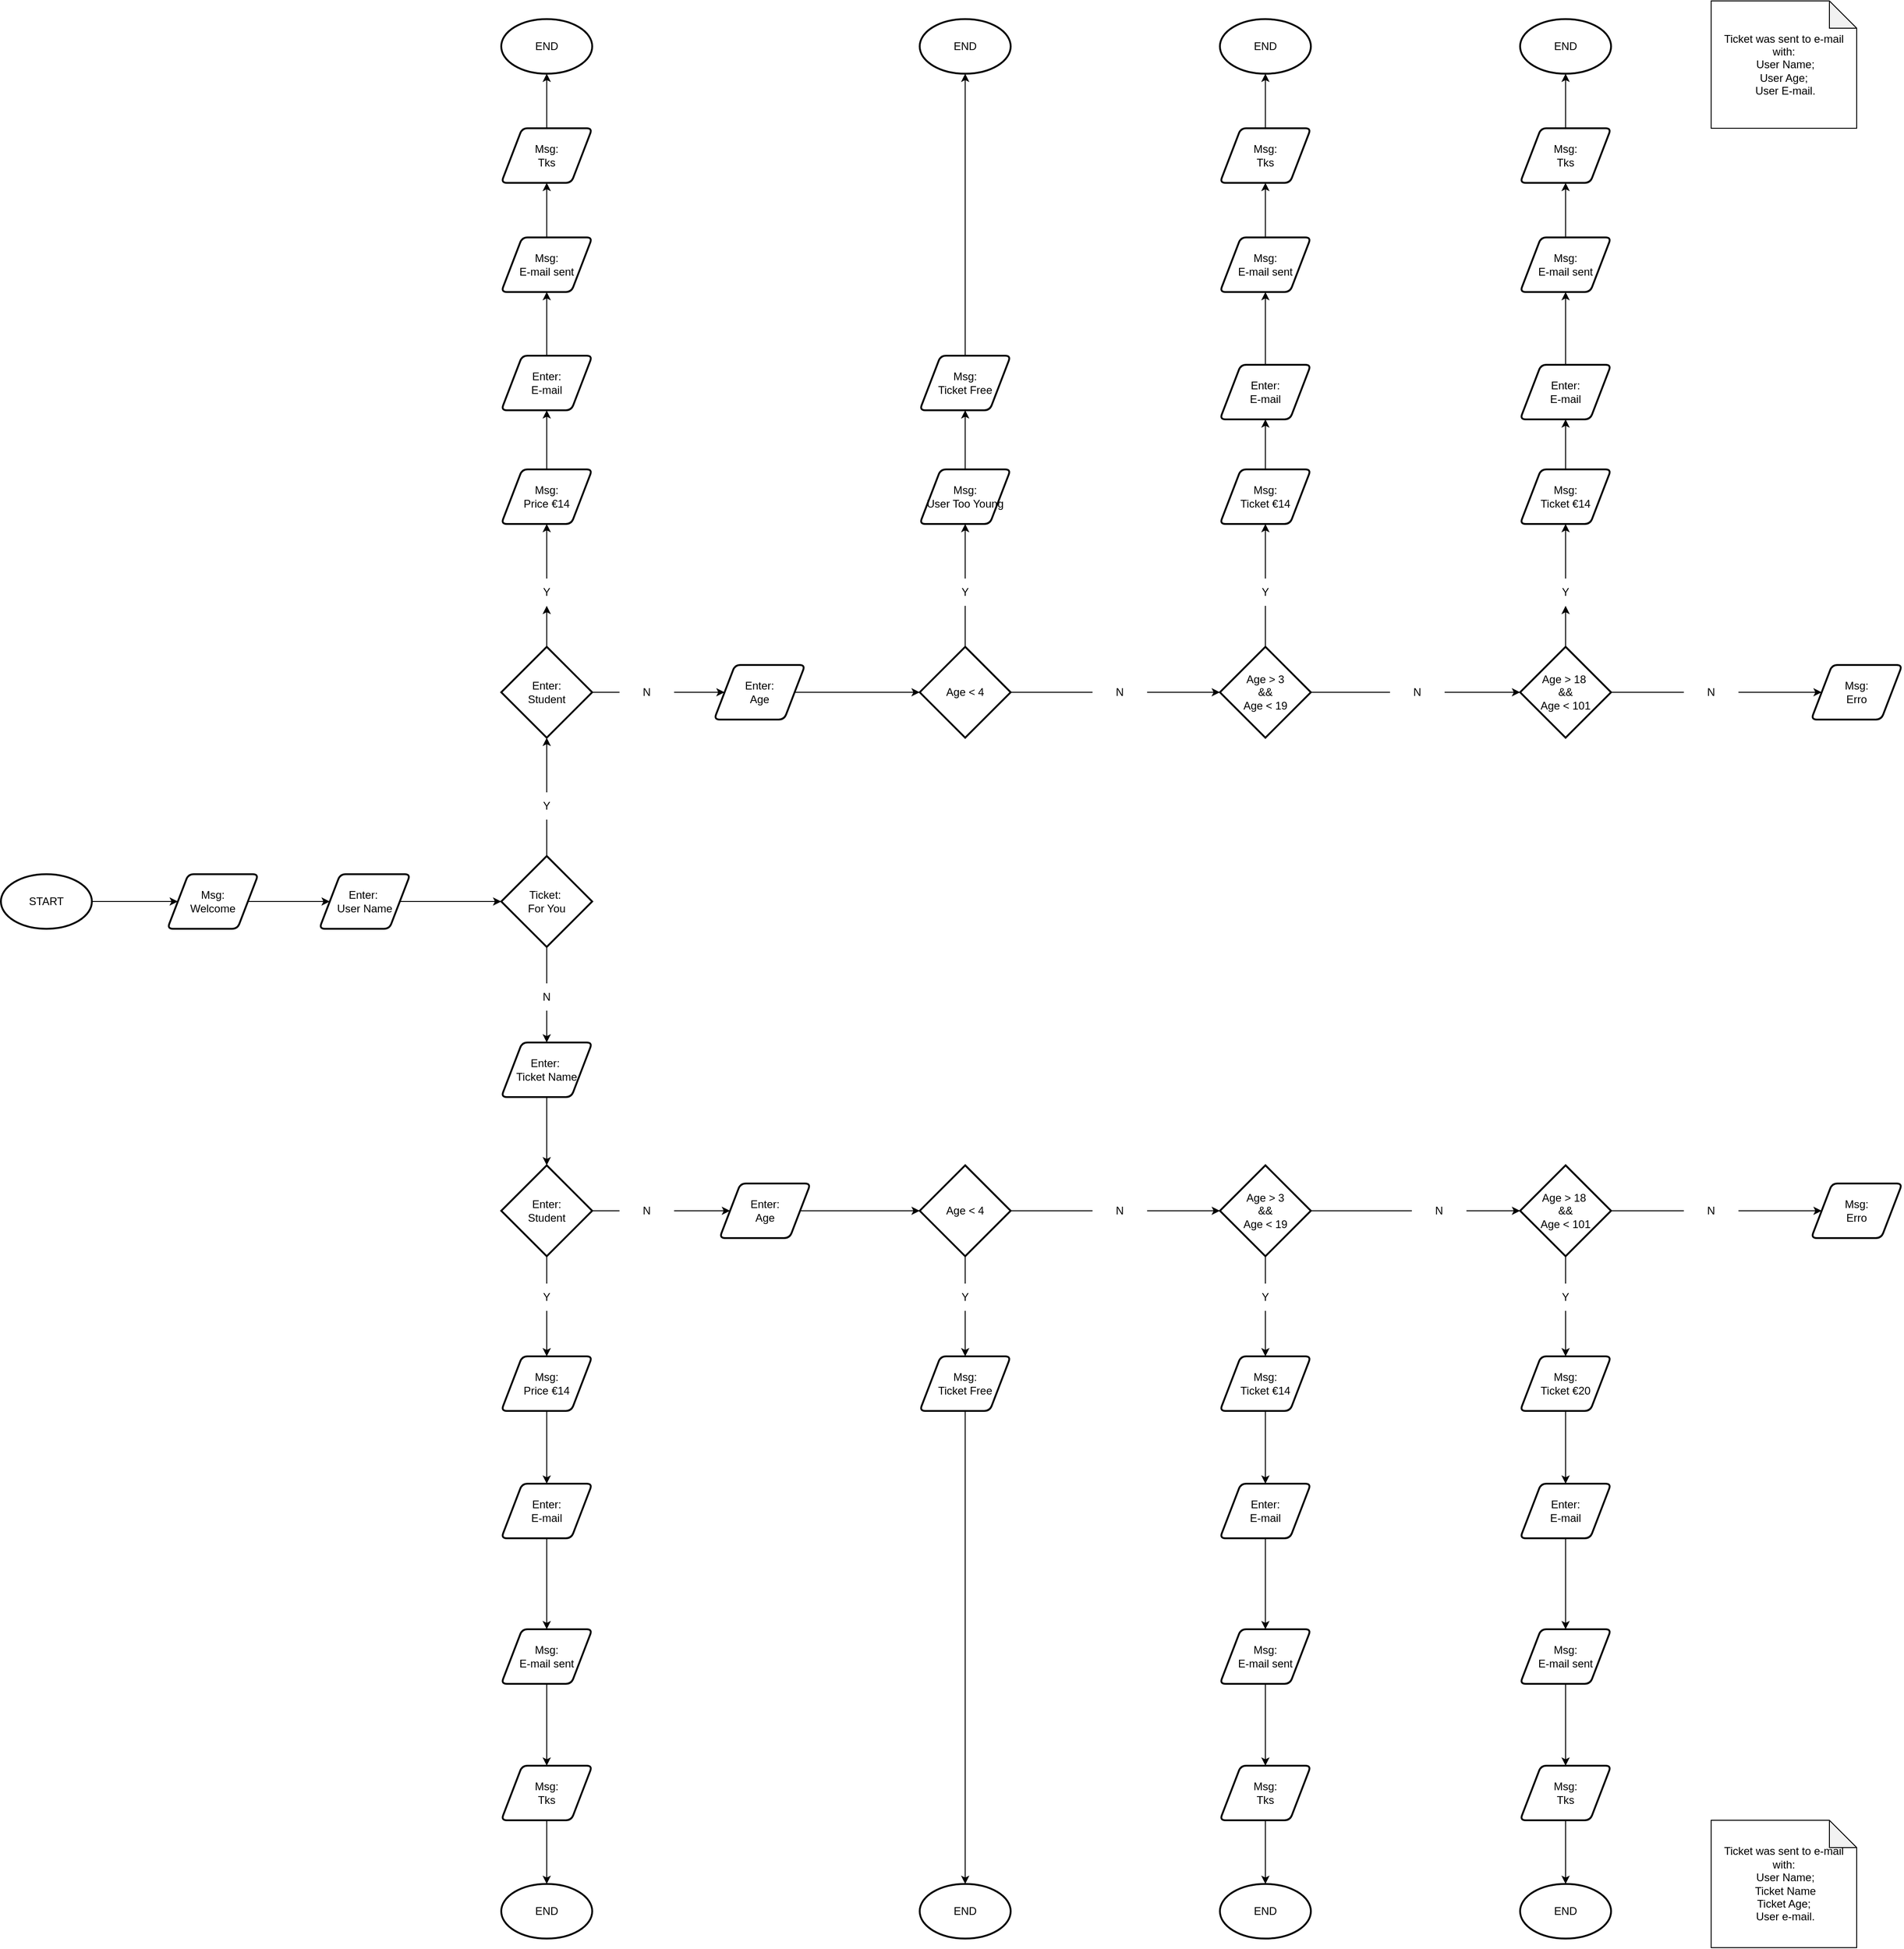 <mxfile version="22.1.5" type="github">
  <diagram name="Page-1" id="LySv26DR1oaXgMW20Z0X">
    <mxGraphModel dx="3638" dy="2869" grid="1" gridSize="10" guides="1" tooltips="1" connect="1" arrows="1" fold="1" page="1" pageScale="1" pageWidth="827" pageHeight="1169" math="0" shadow="0">
      <root>
        <mxCell id="0" />
        <mxCell id="1" parent="0" />
        <mxCell id="yaWvBnxm5K6uvx3PhV37-3" style="edgeStyle=orthogonalEdgeStyle;rounded=0;orthogonalLoop=1;jettySize=auto;html=1;" edge="1" parent="1" source="yaWvBnxm5K6uvx3PhV37-1" target="yaWvBnxm5K6uvx3PhV37-2">
          <mxGeometry relative="1" as="geometry" />
        </mxCell>
        <mxCell id="yaWvBnxm5K6uvx3PhV37-1" value="START" style="strokeWidth=2;html=1;shape=mxgraph.flowchart.start_1;whiteSpace=wrap;" vertex="1" parent="1">
          <mxGeometry x="-600" y="-90" width="100" height="60" as="geometry" />
        </mxCell>
        <mxCell id="yaWvBnxm5K6uvx3PhV37-5" style="edgeStyle=orthogonalEdgeStyle;rounded=0;orthogonalLoop=1;jettySize=auto;html=1;" edge="1" parent="1" source="yaWvBnxm5K6uvx3PhV37-2" target="yaWvBnxm5K6uvx3PhV37-4">
          <mxGeometry relative="1" as="geometry" />
        </mxCell>
        <mxCell id="yaWvBnxm5K6uvx3PhV37-2" value="Msg:&lt;br&gt;Welcome" style="shape=parallelogram;html=1;strokeWidth=2;perimeter=parallelogramPerimeter;whiteSpace=wrap;rounded=1;arcSize=12;size=0.23;" vertex="1" parent="1">
          <mxGeometry x="-417" y="-90" width="100" height="60" as="geometry" />
        </mxCell>
        <mxCell id="yaWvBnxm5K6uvx3PhV37-4" value="Enter:&amp;nbsp;&lt;br&gt;User Name" style="shape=parallelogram;html=1;strokeWidth=2;perimeter=parallelogramPerimeter;whiteSpace=wrap;rounded=1;arcSize=12;size=0.23;" vertex="1" parent="1">
          <mxGeometry x="-250" y="-90" width="100" height="60" as="geometry" />
        </mxCell>
        <mxCell id="yaWvBnxm5K6uvx3PhV37-9" style="edgeStyle=orthogonalEdgeStyle;rounded=0;orthogonalLoop=1;jettySize=auto;html=1;" edge="1" parent="1" source="yaWvBnxm5K6uvx3PhV37-10" target="yaWvBnxm5K6uvx3PhV37-13">
          <mxGeometry relative="1" as="geometry">
            <mxPoint x="270" y="-280" as="targetPoint" />
          </mxGeometry>
        </mxCell>
        <mxCell id="yaWvBnxm5K6uvx3PhV37-28" style="edgeStyle=orthogonalEdgeStyle;rounded=0;orthogonalLoop=1;jettySize=auto;html=1;" edge="1" parent="1" source="yaWvBnxm5K6uvx3PhV37-30" target="yaWvBnxm5K6uvx3PhV37-27">
          <mxGeometry relative="1" as="geometry" />
        </mxCell>
        <mxCell id="yaWvBnxm5K6uvx3PhV37-6" value="Ticket:&amp;nbsp;&lt;br&gt;For You" style="strokeWidth=2;html=1;shape=mxgraph.flowchart.decision;whiteSpace=wrap;" vertex="1" parent="1">
          <mxGeometry x="-50" y="-110" width="100" height="100" as="geometry" />
        </mxCell>
        <mxCell id="yaWvBnxm5K6uvx3PhV37-7" style="edgeStyle=orthogonalEdgeStyle;rounded=0;orthogonalLoop=1;jettySize=auto;html=1;entryX=0;entryY=0.5;entryDx=0;entryDy=0;entryPerimeter=0;" edge="1" parent="1" source="yaWvBnxm5K6uvx3PhV37-4" target="yaWvBnxm5K6uvx3PhV37-6">
          <mxGeometry relative="1" as="geometry" />
        </mxCell>
        <mxCell id="yaWvBnxm5K6uvx3PhV37-15" style="edgeStyle=orthogonalEdgeStyle;rounded=0;orthogonalLoop=1;jettySize=auto;html=1;" edge="1" parent="1" source="yaWvBnxm5K6uvx3PhV37-16" target="yaWvBnxm5K6uvx3PhV37-14">
          <mxGeometry relative="1" as="geometry" />
        </mxCell>
        <mxCell id="yaWvBnxm5K6uvx3PhV37-47" style="edgeStyle=orthogonalEdgeStyle;rounded=0;orthogonalLoop=1;jettySize=auto;html=1;" edge="1" parent="1" source="yaWvBnxm5K6uvx3PhV37-163" target="yaWvBnxm5K6uvx3PhV37-46">
          <mxGeometry relative="1" as="geometry" />
        </mxCell>
        <mxCell id="yaWvBnxm5K6uvx3PhV37-13" value="Enter:&lt;br&gt;Student" style="strokeWidth=2;html=1;shape=mxgraph.flowchart.decision;whiteSpace=wrap;" vertex="1" parent="1">
          <mxGeometry x="-50" y="-340" width="100" height="100" as="geometry" />
        </mxCell>
        <mxCell id="yaWvBnxm5K6uvx3PhV37-19" style="edgeStyle=orthogonalEdgeStyle;rounded=0;orthogonalLoop=1;jettySize=auto;html=1;" edge="1" parent="1" source="yaWvBnxm5K6uvx3PhV37-14" target="yaWvBnxm5K6uvx3PhV37-18">
          <mxGeometry relative="1" as="geometry" />
        </mxCell>
        <mxCell id="yaWvBnxm5K6uvx3PhV37-14" value="Msg:&lt;br&gt;Price €14" style="shape=parallelogram;html=1;strokeWidth=2;perimeter=parallelogramPerimeter;whiteSpace=wrap;rounded=1;arcSize=12;size=0.23;" vertex="1" parent="1">
          <mxGeometry x="-50" y="-535" width="100" height="60" as="geometry" />
        </mxCell>
        <mxCell id="yaWvBnxm5K6uvx3PhV37-17" value="" style="edgeStyle=orthogonalEdgeStyle;rounded=0;orthogonalLoop=1;jettySize=auto;html=1;" edge="1" parent="1" source="yaWvBnxm5K6uvx3PhV37-13" target="yaWvBnxm5K6uvx3PhV37-16">
          <mxGeometry relative="1" as="geometry">
            <mxPoint x="160" y="-360" as="sourcePoint" />
            <mxPoint x="174" y="-500" as="targetPoint" />
          </mxGeometry>
        </mxCell>
        <mxCell id="yaWvBnxm5K6uvx3PhV37-16" value="Y" style="text;html=1;strokeColor=none;fillColor=none;align=center;verticalAlign=middle;whiteSpace=wrap;rounded=0;" vertex="1" parent="1">
          <mxGeometry x="-30" y="-415" width="60" height="30" as="geometry" />
        </mxCell>
        <mxCell id="yaWvBnxm5K6uvx3PhV37-21" style="edgeStyle=orthogonalEdgeStyle;rounded=0;orthogonalLoop=1;jettySize=auto;html=1;" edge="1" parent="1" source="yaWvBnxm5K6uvx3PhV37-18" target="yaWvBnxm5K6uvx3PhV37-20">
          <mxGeometry relative="1" as="geometry" />
        </mxCell>
        <mxCell id="yaWvBnxm5K6uvx3PhV37-18" value="Enter:&lt;br&gt;E-mail" style="shape=parallelogram;html=1;strokeWidth=2;perimeter=parallelogramPerimeter;whiteSpace=wrap;rounded=1;arcSize=12;size=0.23;" vertex="1" parent="1">
          <mxGeometry x="-50" y="-660" width="100" height="60" as="geometry" />
        </mxCell>
        <mxCell id="yaWvBnxm5K6uvx3PhV37-23" style="edgeStyle=orthogonalEdgeStyle;rounded=0;orthogonalLoop=1;jettySize=auto;html=1;" edge="1" parent="1" source="yaWvBnxm5K6uvx3PhV37-20" target="yaWvBnxm5K6uvx3PhV37-22">
          <mxGeometry relative="1" as="geometry" />
        </mxCell>
        <mxCell id="yaWvBnxm5K6uvx3PhV37-20" value="Msg:&lt;br&gt;E-mail sent" style="shape=parallelogram;html=1;strokeWidth=2;perimeter=parallelogramPerimeter;whiteSpace=wrap;rounded=1;arcSize=12;size=0.23;" vertex="1" parent="1">
          <mxGeometry x="-50" y="-790" width="100" height="60" as="geometry" />
        </mxCell>
        <mxCell id="yaWvBnxm5K6uvx3PhV37-26" style="edgeStyle=orthogonalEdgeStyle;rounded=0;orthogonalLoop=1;jettySize=auto;html=1;" edge="1" parent="1" source="yaWvBnxm5K6uvx3PhV37-22" target="yaWvBnxm5K6uvx3PhV37-25">
          <mxGeometry relative="1" as="geometry" />
        </mxCell>
        <mxCell id="yaWvBnxm5K6uvx3PhV37-22" value="Msg:&lt;br&gt;Tks" style="shape=parallelogram;html=1;strokeWidth=2;perimeter=parallelogramPerimeter;whiteSpace=wrap;rounded=1;arcSize=12;size=0.23;" vertex="1" parent="1">
          <mxGeometry x="-50" y="-910" width="100" height="60" as="geometry" />
        </mxCell>
        <mxCell id="yaWvBnxm5K6uvx3PhV37-25" value="END" style="strokeWidth=2;html=1;shape=mxgraph.flowchart.start_1;whiteSpace=wrap;" vertex="1" parent="1">
          <mxGeometry x="-50" y="-1030" width="100" height="60" as="geometry" />
        </mxCell>
        <mxCell id="yaWvBnxm5K6uvx3PhV37-33" style="edgeStyle=orthogonalEdgeStyle;rounded=0;orthogonalLoop=1;jettySize=auto;html=1;" edge="1" parent="1" source="yaWvBnxm5K6uvx3PhV37-27" target="yaWvBnxm5K6uvx3PhV37-32">
          <mxGeometry relative="1" as="geometry" />
        </mxCell>
        <mxCell id="yaWvBnxm5K6uvx3PhV37-27" value="Enter:&amp;nbsp;&lt;br&gt;Ticket Name" style="shape=parallelogram;html=1;strokeWidth=2;perimeter=parallelogramPerimeter;whiteSpace=wrap;rounded=1;arcSize=12;size=0.23;" vertex="1" parent="1">
          <mxGeometry x="-50" y="95" width="100" height="60" as="geometry" />
        </mxCell>
        <mxCell id="yaWvBnxm5K6uvx3PhV37-29" value="Ticket was sent to e-mail with:&lt;br&gt;&amp;nbsp;User Name;&lt;br&gt;User Age;&lt;br&gt;&amp;nbsp;User E-mail." style="shape=note;whiteSpace=wrap;html=1;backgroundOutline=1;darkOpacity=0.05;" vertex="1" parent="1">
          <mxGeometry x="1280" y="-1050" width="160" height="140" as="geometry" />
        </mxCell>
        <mxCell id="yaWvBnxm5K6uvx3PhV37-31" value="" style="edgeStyle=orthogonalEdgeStyle;rounded=0;orthogonalLoop=1;jettySize=auto;html=1;endArrow=none;endFill=0;" edge="1" parent="1" source="yaWvBnxm5K6uvx3PhV37-6" target="yaWvBnxm5K6uvx3PhV37-30">
          <mxGeometry relative="1" as="geometry">
            <mxPoint x="50" y="-80" as="sourcePoint" />
            <mxPoint x="150" y="50" as="targetPoint" />
          </mxGeometry>
        </mxCell>
        <mxCell id="yaWvBnxm5K6uvx3PhV37-30" value="N" style="text;html=1;strokeColor=none;fillColor=none;align=center;verticalAlign=middle;whiteSpace=wrap;rounded=0;" vertex="1" parent="1">
          <mxGeometry x="-30" y="30" width="60" height="30" as="geometry" />
        </mxCell>
        <mxCell id="yaWvBnxm5K6uvx3PhV37-153" style="edgeStyle=orthogonalEdgeStyle;rounded=0;orthogonalLoop=1;jettySize=auto;html=1;" edge="1" parent="1" source="yaWvBnxm5K6uvx3PhV37-154" target="yaWvBnxm5K6uvx3PhV37-99">
          <mxGeometry relative="1" as="geometry">
            <Array as="points">
              <mxPoint x="160" y="280" />
              <mxPoint x="160" y="280" />
            </Array>
          </mxGeometry>
        </mxCell>
        <mxCell id="yaWvBnxm5K6uvx3PhV37-32" value="Enter:&lt;br&gt;Student" style="strokeWidth=2;html=1;shape=mxgraph.flowchart.decision;whiteSpace=wrap;" vertex="1" parent="1">
          <mxGeometry x="-50" y="230" width="100" height="100" as="geometry" />
        </mxCell>
        <mxCell id="yaWvBnxm5K6uvx3PhV37-39" style="edgeStyle=orthogonalEdgeStyle;rounded=0;orthogonalLoop=1;jettySize=auto;html=1;" edge="1" parent="1" source="yaWvBnxm5K6uvx3PhV37-34" target="yaWvBnxm5K6uvx3PhV37-35">
          <mxGeometry relative="1" as="geometry" />
        </mxCell>
        <mxCell id="yaWvBnxm5K6uvx3PhV37-161" style="edgeStyle=orthogonalEdgeStyle;rounded=0;orthogonalLoop=1;jettySize=auto;html=1;exitX=0.5;exitY=1;exitDx=0;exitDy=0;" edge="1" parent="1" source="yaWvBnxm5K6uvx3PhV37-70" target="yaWvBnxm5K6uvx3PhV37-34">
          <mxGeometry relative="1" as="geometry" />
        </mxCell>
        <mxCell id="yaWvBnxm5K6uvx3PhV37-34" value="Msg:&lt;br&gt;Price €14" style="shape=parallelogram;html=1;strokeWidth=2;perimeter=parallelogramPerimeter;whiteSpace=wrap;rounded=1;arcSize=12;size=0.23;" vertex="1" parent="1">
          <mxGeometry x="-50" y="440" width="100" height="60" as="geometry" />
        </mxCell>
        <mxCell id="yaWvBnxm5K6uvx3PhV37-156" style="edgeStyle=orthogonalEdgeStyle;rounded=0;orthogonalLoop=1;jettySize=auto;html=1;" edge="1" parent="1" source="yaWvBnxm5K6uvx3PhV37-35" target="yaWvBnxm5K6uvx3PhV37-36">
          <mxGeometry relative="1" as="geometry" />
        </mxCell>
        <mxCell id="yaWvBnxm5K6uvx3PhV37-35" value="Enter:&lt;br&gt;E-mail" style="shape=parallelogram;html=1;strokeWidth=2;perimeter=parallelogramPerimeter;whiteSpace=wrap;rounded=1;arcSize=12;size=0.23;" vertex="1" parent="1">
          <mxGeometry x="-50" y="580" width="100" height="60" as="geometry" />
        </mxCell>
        <mxCell id="yaWvBnxm5K6uvx3PhV37-41" style="edgeStyle=orthogonalEdgeStyle;rounded=0;orthogonalLoop=1;jettySize=auto;html=1;" edge="1" parent="1" source="yaWvBnxm5K6uvx3PhV37-36" target="yaWvBnxm5K6uvx3PhV37-37">
          <mxGeometry relative="1" as="geometry" />
        </mxCell>
        <mxCell id="yaWvBnxm5K6uvx3PhV37-36" value="Msg:&lt;br&gt;E-mail sent" style="shape=parallelogram;html=1;strokeWidth=2;perimeter=parallelogramPerimeter;whiteSpace=wrap;rounded=1;arcSize=12;size=0.23;" vertex="1" parent="1">
          <mxGeometry x="-50" y="740" width="100" height="60" as="geometry" />
        </mxCell>
        <mxCell id="yaWvBnxm5K6uvx3PhV37-45" style="edgeStyle=orthogonalEdgeStyle;rounded=0;orthogonalLoop=1;jettySize=auto;html=1;" edge="1" parent="1" source="yaWvBnxm5K6uvx3PhV37-37" target="yaWvBnxm5K6uvx3PhV37-44">
          <mxGeometry relative="1" as="geometry" />
        </mxCell>
        <mxCell id="yaWvBnxm5K6uvx3PhV37-37" value="Msg:&lt;br&gt;Tks" style="shape=parallelogram;html=1;strokeWidth=2;perimeter=parallelogramPerimeter;whiteSpace=wrap;rounded=1;arcSize=12;size=0.23;" vertex="1" parent="1">
          <mxGeometry x="-50" y="890" width="100" height="60" as="geometry" />
        </mxCell>
        <mxCell id="yaWvBnxm5K6uvx3PhV37-42" value="" style="edgeStyle=orthogonalEdgeStyle;rounded=0;orthogonalLoop=1;jettySize=auto;html=1;endArrow=none;endFill=0;" edge="1" parent="1" source="yaWvBnxm5K6uvx3PhV37-6" target="yaWvBnxm5K6uvx3PhV37-10">
          <mxGeometry relative="1" as="geometry">
            <mxPoint y="-110" as="sourcePoint" />
            <mxPoint y="-190" as="targetPoint" />
          </mxGeometry>
        </mxCell>
        <mxCell id="yaWvBnxm5K6uvx3PhV37-10" value="Y" style="text;html=1;strokeColor=none;fillColor=none;align=center;verticalAlign=middle;whiteSpace=wrap;rounded=0;" vertex="1" parent="1">
          <mxGeometry x="-30" y="-180" width="60" height="30" as="geometry" />
        </mxCell>
        <mxCell id="yaWvBnxm5K6uvx3PhV37-44" value="END" style="strokeWidth=2;html=1;shape=mxgraph.flowchart.start_1;whiteSpace=wrap;" vertex="1" parent="1">
          <mxGeometry x="-50.0" y="1020" width="100" height="60" as="geometry" />
        </mxCell>
        <mxCell id="yaWvBnxm5K6uvx3PhV37-49" style="edgeStyle=orthogonalEdgeStyle;rounded=0;orthogonalLoop=1;jettySize=auto;html=1;" edge="1" parent="1" source="yaWvBnxm5K6uvx3PhV37-46" target="yaWvBnxm5K6uvx3PhV37-48">
          <mxGeometry relative="1" as="geometry" />
        </mxCell>
        <mxCell id="yaWvBnxm5K6uvx3PhV37-46" value="Enter:&lt;br&gt;Age" style="shape=parallelogram;html=1;strokeWidth=2;perimeter=parallelogramPerimeter;whiteSpace=wrap;rounded=1;arcSize=12;size=0.23;" vertex="1" parent="1">
          <mxGeometry x="184" y="-320" width="100" height="60" as="geometry" />
        </mxCell>
        <mxCell id="yaWvBnxm5K6uvx3PhV37-51" style="edgeStyle=orthogonalEdgeStyle;rounded=0;orthogonalLoop=1;jettySize=auto;html=1;" edge="1" parent="1" source="yaWvBnxm5K6uvx3PhV37-157" target="yaWvBnxm5K6uvx3PhV37-50">
          <mxGeometry relative="1" as="geometry" />
        </mxCell>
        <mxCell id="yaWvBnxm5K6uvx3PhV37-55" style="edgeStyle=orthogonalEdgeStyle;rounded=0;orthogonalLoop=1;jettySize=auto;html=1;" edge="1" parent="1" source="yaWvBnxm5K6uvx3PhV37-76" target="yaWvBnxm5K6uvx3PhV37-54">
          <mxGeometry relative="1" as="geometry" />
        </mxCell>
        <mxCell id="yaWvBnxm5K6uvx3PhV37-48" value="Age &amp;lt; 4" style="strokeWidth=2;html=1;shape=mxgraph.flowchart.decision;whiteSpace=wrap;" vertex="1" parent="1">
          <mxGeometry x="410" y="-340" width="100" height="100" as="geometry" />
        </mxCell>
        <mxCell id="yaWvBnxm5K6uvx3PhV37-53" style="edgeStyle=orthogonalEdgeStyle;rounded=0;orthogonalLoop=1;jettySize=auto;html=1;" edge="1" parent="1" source="yaWvBnxm5K6uvx3PhV37-50" target="yaWvBnxm5K6uvx3PhV37-52">
          <mxGeometry relative="1" as="geometry">
            <Array as="points" />
          </mxGeometry>
        </mxCell>
        <mxCell id="yaWvBnxm5K6uvx3PhV37-50" value="Msg:&lt;br&gt;Ticket Free" style="shape=parallelogram;html=1;strokeWidth=2;perimeter=parallelogramPerimeter;whiteSpace=wrap;rounded=1;arcSize=12;size=0.23;" vertex="1" parent="1">
          <mxGeometry x="410" y="-660" width="100" height="60" as="geometry" />
        </mxCell>
        <mxCell id="yaWvBnxm5K6uvx3PhV37-52" value="END" style="strokeWidth=2;html=1;shape=mxgraph.flowchart.start_1;whiteSpace=wrap;" vertex="1" parent="1">
          <mxGeometry x="410" y="-1030" width="100" height="60" as="geometry" />
        </mxCell>
        <mxCell id="yaWvBnxm5K6uvx3PhV37-79" style="edgeStyle=orthogonalEdgeStyle;rounded=0;orthogonalLoop=1;jettySize=auto;html=1;" edge="1" parent="1" source="yaWvBnxm5K6uvx3PhV37-80" target="yaWvBnxm5K6uvx3PhV37-78">
          <mxGeometry relative="1" as="geometry" />
        </mxCell>
        <mxCell id="yaWvBnxm5K6uvx3PhV37-54" value="Age &amp;gt; 3 &lt;br&gt;&amp;amp;&amp;amp; &lt;br&gt;Age &amp;lt; 19" style="strokeWidth=2;html=1;shape=mxgraph.flowchart.decision;whiteSpace=wrap;" vertex="1" parent="1">
          <mxGeometry x="740" y="-340" width="100" height="100" as="geometry" />
        </mxCell>
        <mxCell id="yaWvBnxm5K6uvx3PhV37-57" value="" style="edgeStyle=orthogonalEdgeStyle;rounded=0;orthogonalLoop=1;jettySize=auto;html=1;endArrow=none;endFill=0;" edge="1" parent="1" source="yaWvBnxm5K6uvx3PhV37-48" target="yaWvBnxm5K6uvx3PhV37-56">
          <mxGeometry relative="1" as="geometry">
            <mxPoint x="557" y="-660" as="sourcePoint" />
            <mxPoint x="477" y="-740" as="targetPoint" />
          </mxGeometry>
        </mxCell>
        <mxCell id="yaWvBnxm5K6uvx3PhV37-56" value="Y" style="text;html=1;strokeColor=none;fillColor=none;align=center;verticalAlign=middle;whiteSpace=wrap;rounded=0;" vertex="1" parent="1">
          <mxGeometry x="430" y="-415" width="60" height="30" as="geometry" />
        </mxCell>
        <mxCell id="yaWvBnxm5K6uvx3PhV37-64" style="edgeStyle=orthogonalEdgeStyle;rounded=0;orthogonalLoop=1;jettySize=auto;html=1;" edge="1" parent="1" source="yaWvBnxm5K6uvx3PhV37-58" target="yaWvBnxm5K6uvx3PhV37-62">
          <mxGeometry relative="1" as="geometry" />
        </mxCell>
        <mxCell id="yaWvBnxm5K6uvx3PhV37-58" value="Msg:&lt;br&gt;Ticket €14" style="shape=parallelogram;html=1;strokeWidth=2;perimeter=parallelogramPerimeter;whiteSpace=wrap;rounded=1;arcSize=12;size=0.23;" vertex="1" parent="1">
          <mxGeometry x="740" y="-535" width="100" height="60" as="geometry" />
        </mxCell>
        <mxCell id="yaWvBnxm5K6uvx3PhV37-61" value="" style="edgeStyle=orthogonalEdgeStyle;rounded=0;orthogonalLoop=1;jettySize=auto;html=1;endArrow=none;endFill=0;" edge="1" parent="1" source="yaWvBnxm5K6uvx3PhV37-54" target="yaWvBnxm5K6uvx3PhV37-60">
          <mxGeometry relative="1" as="geometry">
            <mxPoint x="697" y="-800" as="sourcePoint" />
            <mxPoint x="799" y="-910" as="targetPoint" />
            <Array as="points" />
          </mxGeometry>
        </mxCell>
        <mxCell id="yaWvBnxm5K6uvx3PhV37-72" style="edgeStyle=orthogonalEdgeStyle;rounded=0;orthogonalLoop=1;jettySize=auto;html=1;" edge="1" parent="1" source="yaWvBnxm5K6uvx3PhV37-60" target="yaWvBnxm5K6uvx3PhV37-58">
          <mxGeometry relative="1" as="geometry" />
        </mxCell>
        <mxCell id="yaWvBnxm5K6uvx3PhV37-60" value="Y" style="text;html=1;strokeColor=none;fillColor=none;align=center;verticalAlign=middle;whiteSpace=wrap;rounded=0;" vertex="1" parent="1">
          <mxGeometry x="760" y="-415" width="60" height="30" as="geometry" />
        </mxCell>
        <mxCell id="yaWvBnxm5K6uvx3PhV37-65" style="edgeStyle=orthogonalEdgeStyle;rounded=0;orthogonalLoop=1;jettySize=auto;html=1;" edge="1" parent="1" source="yaWvBnxm5K6uvx3PhV37-62" target="yaWvBnxm5K6uvx3PhV37-63">
          <mxGeometry relative="1" as="geometry" />
        </mxCell>
        <mxCell id="yaWvBnxm5K6uvx3PhV37-62" value="Enter:&lt;br&gt;E-mail" style="shape=parallelogram;html=1;strokeWidth=2;perimeter=parallelogramPerimeter;whiteSpace=wrap;rounded=1;arcSize=12;size=0.23;" vertex="1" parent="1">
          <mxGeometry x="740" y="-650" width="100" height="60" as="geometry" />
        </mxCell>
        <mxCell id="yaWvBnxm5K6uvx3PhV37-67" style="edgeStyle=orthogonalEdgeStyle;rounded=0;orthogonalLoop=1;jettySize=auto;html=1;" edge="1" parent="1" source="yaWvBnxm5K6uvx3PhV37-63" target="yaWvBnxm5K6uvx3PhV37-66">
          <mxGeometry relative="1" as="geometry" />
        </mxCell>
        <mxCell id="yaWvBnxm5K6uvx3PhV37-63" value="Msg:&lt;br&gt;E-mail sent" style="shape=parallelogram;html=1;strokeWidth=2;perimeter=parallelogramPerimeter;whiteSpace=wrap;rounded=1;arcSize=12;size=0.23;" vertex="1" parent="1">
          <mxGeometry x="740" y="-790" width="100" height="60" as="geometry" />
        </mxCell>
        <mxCell id="yaWvBnxm5K6uvx3PhV37-74" style="edgeStyle=orthogonalEdgeStyle;rounded=0;orthogonalLoop=1;jettySize=auto;html=1;" edge="1" parent="1" source="yaWvBnxm5K6uvx3PhV37-66" target="yaWvBnxm5K6uvx3PhV37-73">
          <mxGeometry relative="1" as="geometry" />
        </mxCell>
        <mxCell id="yaWvBnxm5K6uvx3PhV37-66" value="Msg:&lt;br&gt;Tks" style="shape=parallelogram;html=1;strokeWidth=2;perimeter=parallelogramPerimeter;whiteSpace=wrap;rounded=1;arcSize=12;size=0.23;" vertex="1" parent="1">
          <mxGeometry x="740" y="-910" width="100" height="60" as="geometry" />
        </mxCell>
        <mxCell id="yaWvBnxm5K6uvx3PhV37-71" value="" style="edgeStyle=orthogonalEdgeStyle;rounded=0;orthogonalLoop=1;jettySize=auto;html=1;endArrow=none;endFill=0;" edge="1" parent="1" source="yaWvBnxm5K6uvx3PhV37-32" target="yaWvBnxm5K6uvx3PhV37-70">
          <mxGeometry relative="1" as="geometry">
            <mxPoint x="-300" y="280" as="sourcePoint" />
            <mxPoint x="-110" y="380" as="targetPoint" />
            <Array as="points">
              <mxPoint y="250" />
              <mxPoint y="375" />
            </Array>
          </mxGeometry>
        </mxCell>
        <mxCell id="yaWvBnxm5K6uvx3PhV37-70" value="Y" style="text;html=1;strokeColor=none;fillColor=none;align=center;verticalAlign=middle;whiteSpace=wrap;rounded=0;" vertex="1" parent="1">
          <mxGeometry x="-30" y="360" width="60" height="30" as="geometry" />
        </mxCell>
        <mxCell id="yaWvBnxm5K6uvx3PhV37-73" value="END" style="strokeWidth=2;html=1;shape=mxgraph.flowchart.start_1;whiteSpace=wrap;" vertex="1" parent="1">
          <mxGeometry x="740" y="-1030" width="100" height="60" as="geometry" />
        </mxCell>
        <mxCell id="yaWvBnxm5K6uvx3PhV37-77" value="" style="edgeStyle=orthogonalEdgeStyle;rounded=0;orthogonalLoop=1;jettySize=auto;html=1;endArrow=none;endFill=0;" edge="1" parent="1" source="yaWvBnxm5K6uvx3PhV37-48" target="yaWvBnxm5K6uvx3PhV37-76">
          <mxGeometry relative="1" as="geometry">
            <mxPoint x="557" y="-560" as="sourcePoint" />
            <mxPoint x="747" y="-560" as="targetPoint" />
          </mxGeometry>
        </mxCell>
        <mxCell id="yaWvBnxm5K6uvx3PhV37-76" value="N" style="text;html=1;strokeColor=none;fillColor=none;align=center;verticalAlign=middle;whiteSpace=wrap;rounded=0;" vertex="1" parent="1">
          <mxGeometry x="600" y="-305" width="60" height="30" as="geometry" />
        </mxCell>
        <mxCell id="yaWvBnxm5K6uvx3PhV37-83" style="edgeStyle=orthogonalEdgeStyle;rounded=0;orthogonalLoop=1;jettySize=auto;html=1;" edge="1" parent="1" source="yaWvBnxm5K6uvx3PhV37-84" target="yaWvBnxm5K6uvx3PhV37-82">
          <mxGeometry relative="1" as="geometry" />
        </mxCell>
        <mxCell id="yaWvBnxm5K6uvx3PhV37-87" style="edgeStyle=orthogonalEdgeStyle;rounded=0;orthogonalLoop=1;jettySize=auto;html=1;" edge="1" parent="1" source="yaWvBnxm5K6uvx3PhV37-88" target="yaWvBnxm5K6uvx3PhV37-86">
          <mxGeometry relative="1" as="geometry" />
        </mxCell>
        <mxCell id="yaWvBnxm5K6uvx3PhV37-78" value="Age &amp;gt; 18&amp;nbsp;&lt;br&gt;&amp;amp;&amp;amp; &lt;br&gt;Age &amp;lt; 101" style="strokeWidth=2;html=1;shape=mxgraph.flowchart.decision;whiteSpace=wrap;" vertex="1" parent="1">
          <mxGeometry x="1070" y="-340" width="100" height="100" as="geometry" />
        </mxCell>
        <mxCell id="yaWvBnxm5K6uvx3PhV37-81" value="" style="edgeStyle=orthogonalEdgeStyle;rounded=0;orthogonalLoop=1;jettySize=auto;html=1;endArrow=none;endFill=0;" edge="1" parent="1" source="yaWvBnxm5K6uvx3PhV37-54" target="yaWvBnxm5K6uvx3PhV37-80">
          <mxGeometry relative="1" as="geometry">
            <mxPoint x="847" y="-560" as="sourcePoint" />
            <mxPoint x="1047" y="-560" as="targetPoint" />
          </mxGeometry>
        </mxCell>
        <mxCell id="yaWvBnxm5K6uvx3PhV37-80" value="N" style="text;html=1;strokeColor=none;fillColor=none;align=center;verticalAlign=middle;whiteSpace=wrap;rounded=0;" vertex="1" parent="1">
          <mxGeometry x="927" y="-305" width="60" height="30" as="geometry" />
        </mxCell>
        <mxCell id="yaWvBnxm5K6uvx3PhV37-82" value="Msg:&lt;br&gt;Erro" style="shape=parallelogram;html=1;strokeWidth=2;perimeter=parallelogramPerimeter;whiteSpace=wrap;rounded=1;arcSize=12;size=0.23;" vertex="1" parent="1">
          <mxGeometry x="1390" y="-320" width="100" height="60" as="geometry" />
        </mxCell>
        <mxCell id="yaWvBnxm5K6uvx3PhV37-85" value="" style="edgeStyle=orthogonalEdgeStyle;rounded=0;orthogonalLoop=1;jettySize=auto;html=1;endArrow=none;endFill=0;" edge="1" parent="1" source="yaWvBnxm5K6uvx3PhV37-78" target="yaWvBnxm5K6uvx3PhV37-84">
          <mxGeometry relative="1" as="geometry">
            <mxPoint x="740" y="-350" as="sourcePoint" />
            <mxPoint x="750" y="-230" as="targetPoint" />
          </mxGeometry>
        </mxCell>
        <mxCell id="yaWvBnxm5K6uvx3PhV37-84" value="N" style="text;html=1;strokeColor=none;fillColor=none;align=center;verticalAlign=middle;whiteSpace=wrap;rounded=0;" vertex="1" parent="1">
          <mxGeometry x="1250" y="-305" width="60" height="30" as="geometry" />
        </mxCell>
        <mxCell id="yaWvBnxm5K6uvx3PhV37-91" style="edgeStyle=orthogonalEdgeStyle;rounded=0;orthogonalLoop=1;jettySize=auto;html=1;" edge="1" parent="1" source="yaWvBnxm5K6uvx3PhV37-86" target="yaWvBnxm5K6uvx3PhV37-90">
          <mxGeometry relative="1" as="geometry" />
        </mxCell>
        <mxCell id="yaWvBnxm5K6uvx3PhV37-86" value="Msg:&lt;br&gt;Ticket €14" style="shape=parallelogram;html=1;strokeWidth=2;perimeter=parallelogramPerimeter;whiteSpace=wrap;rounded=1;arcSize=12;size=0.23;" vertex="1" parent="1">
          <mxGeometry x="1070" y="-535" width="100" height="60" as="geometry" />
        </mxCell>
        <mxCell id="yaWvBnxm5K6uvx3PhV37-89" value="" style="edgeStyle=orthogonalEdgeStyle;rounded=0;orthogonalLoop=1;jettySize=auto;html=1;" edge="1" parent="1" source="yaWvBnxm5K6uvx3PhV37-78" target="yaWvBnxm5K6uvx3PhV37-88">
          <mxGeometry relative="1" as="geometry">
            <mxPoint x="1077" y="-610" as="sourcePoint" />
            <mxPoint x="1077" y="-750" as="targetPoint" />
          </mxGeometry>
        </mxCell>
        <mxCell id="yaWvBnxm5K6uvx3PhV37-88" value="Y" style="text;html=1;strokeColor=none;fillColor=none;align=center;verticalAlign=middle;whiteSpace=wrap;rounded=0;" vertex="1" parent="1">
          <mxGeometry x="1090" y="-415" width="60" height="30" as="geometry" />
        </mxCell>
        <mxCell id="yaWvBnxm5K6uvx3PhV37-96" style="edgeStyle=orthogonalEdgeStyle;rounded=0;orthogonalLoop=1;jettySize=auto;html=1;" edge="1" parent="1" source="yaWvBnxm5K6uvx3PhV37-90" target="yaWvBnxm5K6uvx3PhV37-93">
          <mxGeometry relative="1" as="geometry" />
        </mxCell>
        <mxCell id="yaWvBnxm5K6uvx3PhV37-90" value="Enter:&lt;br&gt;E-mail" style="shape=parallelogram;html=1;strokeWidth=2;perimeter=parallelogramPerimeter;whiteSpace=wrap;rounded=1;arcSize=12;size=0.23;" vertex="1" parent="1">
          <mxGeometry x="1070" y="-650" width="100" height="60" as="geometry" />
        </mxCell>
        <mxCell id="yaWvBnxm5K6uvx3PhV37-97" style="edgeStyle=orthogonalEdgeStyle;rounded=0;orthogonalLoop=1;jettySize=auto;html=1;" edge="1" parent="1" source="yaWvBnxm5K6uvx3PhV37-93" target="yaWvBnxm5K6uvx3PhV37-94">
          <mxGeometry relative="1" as="geometry" />
        </mxCell>
        <mxCell id="yaWvBnxm5K6uvx3PhV37-93" value="Msg:&lt;br&gt;E-mail sent" style="shape=parallelogram;html=1;strokeWidth=2;perimeter=parallelogramPerimeter;whiteSpace=wrap;rounded=1;arcSize=12;size=0.23;" vertex="1" parent="1">
          <mxGeometry x="1070" y="-790" width="100" height="60" as="geometry" />
        </mxCell>
        <mxCell id="yaWvBnxm5K6uvx3PhV37-98" style="edgeStyle=orthogonalEdgeStyle;rounded=0;orthogonalLoop=1;jettySize=auto;html=1;" edge="1" parent="1" source="yaWvBnxm5K6uvx3PhV37-94" target="yaWvBnxm5K6uvx3PhV37-95">
          <mxGeometry relative="1" as="geometry">
            <mxPoint x="1100" y="-1070" as="targetPoint" />
          </mxGeometry>
        </mxCell>
        <mxCell id="yaWvBnxm5K6uvx3PhV37-94" value="Msg:&lt;br&gt;Tks" style="shape=parallelogram;html=1;strokeWidth=2;perimeter=parallelogramPerimeter;whiteSpace=wrap;rounded=1;arcSize=12;size=0.23;" vertex="1" parent="1">
          <mxGeometry x="1070" y="-910" width="100" height="60" as="geometry" />
        </mxCell>
        <mxCell id="yaWvBnxm5K6uvx3PhV37-95" value="END" style="strokeWidth=2;html=1;shape=mxgraph.flowchart.start_1;whiteSpace=wrap;" vertex="1" parent="1">
          <mxGeometry x="1070" y="-1030" width="100" height="60" as="geometry" />
        </mxCell>
        <mxCell id="yaWvBnxm5K6uvx3PhV37-102" style="edgeStyle=orthogonalEdgeStyle;rounded=0;orthogonalLoop=1;jettySize=auto;html=1;" edge="1" parent="1" source="yaWvBnxm5K6uvx3PhV37-99" target="yaWvBnxm5K6uvx3PhV37-101">
          <mxGeometry relative="1" as="geometry" />
        </mxCell>
        <mxCell id="yaWvBnxm5K6uvx3PhV37-99" value="Enter:&lt;br&gt;Age" style="shape=parallelogram;html=1;strokeWidth=2;perimeter=parallelogramPerimeter;whiteSpace=wrap;rounded=1;arcSize=12;size=0.23;" vertex="1" parent="1">
          <mxGeometry x="190" y="250" width="100" height="60" as="geometry" />
        </mxCell>
        <mxCell id="yaWvBnxm5K6uvx3PhV37-116" style="edgeStyle=orthogonalEdgeStyle;rounded=0;orthogonalLoop=1;jettySize=auto;html=1;" edge="1" parent="1" source="yaWvBnxm5K6uvx3PhV37-117" target="yaWvBnxm5K6uvx3PhV37-103">
          <mxGeometry relative="1" as="geometry" />
        </mxCell>
        <mxCell id="yaWvBnxm5K6uvx3PhV37-165" style="edgeStyle=orthogonalEdgeStyle;rounded=0;orthogonalLoop=1;jettySize=auto;html=1;endArrow=none;endFill=0;" edge="1" parent="1" source="yaWvBnxm5K6uvx3PhV37-101" target="yaWvBnxm5K6uvx3PhV37-118">
          <mxGeometry relative="1" as="geometry" />
        </mxCell>
        <mxCell id="yaWvBnxm5K6uvx3PhV37-101" value="Age &amp;lt; 4" style="strokeWidth=2;html=1;shape=mxgraph.flowchart.decision;whiteSpace=wrap;" vertex="1" parent="1">
          <mxGeometry x="410" y="230" width="100" height="100" as="geometry" />
        </mxCell>
        <mxCell id="yaWvBnxm5K6uvx3PhV37-146" style="edgeStyle=orthogonalEdgeStyle;rounded=0;orthogonalLoop=1;jettySize=auto;html=1;" edge="1" parent="1" source="yaWvBnxm5K6uvx3PhV37-147" target="yaWvBnxm5K6uvx3PhV37-131">
          <mxGeometry relative="1" as="geometry">
            <mxPoint x="1990" y="770" as="targetPoint" />
            <Array as="points">
              <mxPoint x="1020" y="280" />
              <mxPoint x="1020" y="280" />
            </Array>
          </mxGeometry>
        </mxCell>
        <mxCell id="yaWvBnxm5K6uvx3PhV37-103" value="Age &amp;gt; 3 &lt;br&gt;&amp;amp;&amp;amp; &lt;br&gt;Age &amp;lt; 19" style="strokeWidth=2;html=1;shape=mxgraph.flowchart.decision;whiteSpace=wrap;" vertex="1" parent="1">
          <mxGeometry x="740" y="230" width="100" height="100" as="geometry" />
        </mxCell>
        <mxCell id="yaWvBnxm5K6uvx3PhV37-104" style="edgeStyle=orthogonalEdgeStyle;rounded=0;orthogonalLoop=1;jettySize=auto;html=1;" edge="1" parent="1" source="yaWvBnxm5K6uvx3PhV37-105" target="yaWvBnxm5K6uvx3PhV37-110">
          <mxGeometry relative="1" as="geometry" />
        </mxCell>
        <mxCell id="yaWvBnxm5K6uvx3PhV37-105" value="Msg:&lt;br&gt;Ticket €14" style="shape=parallelogram;html=1;strokeWidth=2;perimeter=parallelogramPerimeter;whiteSpace=wrap;rounded=1;arcSize=12;size=0.23;" vertex="1" parent="1">
          <mxGeometry x="740" y="440" width="100" height="60" as="geometry" />
        </mxCell>
        <mxCell id="yaWvBnxm5K6uvx3PhV37-106" value="" style="edgeStyle=orthogonalEdgeStyle;rounded=0;orthogonalLoop=1;jettySize=auto;html=1;endArrow=none;endFill=0;" edge="1" parent="1" source="yaWvBnxm5K6uvx3PhV37-103" target="yaWvBnxm5K6uvx3PhV37-108">
          <mxGeometry relative="1" as="geometry">
            <mxPoint x="1880" y="680" as="sourcePoint" />
            <mxPoint x="1982" y="570" as="targetPoint" />
            <Array as="points" />
          </mxGeometry>
        </mxCell>
        <mxCell id="yaWvBnxm5K6uvx3PhV37-107" style="edgeStyle=orthogonalEdgeStyle;rounded=0;orthogonalLoop=1;jettySize=auto;html=1;" edge="1" parent="1" source="yaWvBnxm5K6uvx3PhV37-108" target="yaWvBnxm5K6uvx3PhV37-105">
          <mxGeometry relative="1" as="geometry" />
        </mxCell>
        <mxCell id="yaWvBnxm5K6uvx3PhV37-108" value="Y" style="text;html=1;strokeColor=none;fillColor=none;align=center;verticalAlign=middle;whiteSpace=wrap;rounded=0;" vertex="1" parent="1">
          <mxGeometry x="760" y="360" width="60" height="30" as="geometry" />
        </mxCell>
        <mxCell id="yaWvBnxm5K6uvx3PhV37-109" style="edgeStyle=orthogonalEdgeStyle;rounded=0;orthogonalLoop=1;jettySize=auto;html=1;" edge="1" parent="1" source="yaWvBnxm5K6uvx3PhV37-110" target="yaWvBnxm5K6uvx3PhV37-112">
          <mxGeometry relative="1" as="geometry" />
        </mxCell>
        <mxCell id="yaWvBnxm5K6uvx3PhV37-110" value="Enter:&lt;br&gt;E-mail" style="shape=parallelogram;html=1;strokeWidth=2;perimeter=parallelogramPerimeter;whiteSpace=wrap;rounded=1;arcSize=12;size=0.23;" vertex="1" parent="1">
          <mxGeometry x="740" y="580" width="100" height="60" as="geometry" />
        </mxCell>
        <mxCell id="yaWvBnxm5K6uvx3PhV37-111" style="edgeStyle=orthogonalEdgeStyle;rounded=0;orthogonalLoop=1;jettySize=auto;html=1;" edge="1" parent="1" source="yaWvBnxm5K6uvx3PhV37-112" target="yaWvBnxm5K6uvx3PhV37-114">
          <mxGeometry relative="1" as="geometry" />
        </mxCell>
        <mxCell id="yaWvBnxm5K6uvx3PhV37-112" value="Msg:&lt;br&gt;E-mail sent" style="shape=parallelogram;html=1;strokeWidth=2;perimeter=parallelogramPerimeter;whiteSpace=wrap;rounded=1;arcSize=12;size=0.23;" vertex="1" parent="1">
          <mxGeometry x="740" y="740" width="100" height="60" as="geometry" />
        </mxCell>
        <mxCell id="yaWvBnxm5K6uvx3PhV37-113" style="edgeStyle=orthogonalEdgeStyle;rounded=0;orthogonalLoop=1;jettySize=auto;html=1;" edge="1" parent="1" source="yaWvBnxm5K6uvx3PhV37-114" target="yaWvBnxm5K6uvx3PhV37-115">
          <mxGeometry relative="1" as="geometry" />
        </mxCell>
        <mxCell id="yaWvBnxm5K6uvx3PhV37-114" value="Msg:&lt;br&gt;Tks" style="shape=parallelogram;html=1;strokeWidth=2;perimeter=parallelogramPerimeter;whiteSpace=wrap;rounded=1;arcSize=12;size=0.23;" vertex="1" parent="1">
          <mxGeometry x="740" y="890" width="100" height="60" as="geometry" />
        </mxCell>
        <mxCell id="yaWvBnxm5K6uvx3PhV37-115" value="END" style="strokeWidth=2;html=1;shape=mxgraph.flowchart.start_1;whiteSpace=wrap;" vertex="1" parent="1">
          <mxGeometry x="740" y="1020" width="100" height="60" as="geometry" />
        </mxCell>
        <mxCell id="yaWvBnxm5K6uvx3PhV37-119" value="" style="edgeStyle=orthogonalEdgeStyle;rounded=0;orthogonalLoop=1;jettySize=auto;html=1;endArrow=none;endFill=0;" edge="1" parent="1" source="yaWvBnxm5K6uvx3PhV37-101" target="yaWvBnxm5K6uvx3PhV37-117">
          <mxGeometry relative="1" as="geometry">
            <mxPoint x="-60" y="590" as="sourcePoint" />
            <mxPoint x="260" y="620" as="targetPoint" />
          </mxGeometry>
        </mxCell>
        <mxCell id="yaWvBnxm5K6uvx3PhV37-117" value="N" style="text;html=1;strokeColor=none;fillColor=none;align=center;verticalAlign=middle;whiteSpace=wrap;rounded=0;" vertex="1" parent="1">
          <mxGeometry x="600" y="265" width="60" height="30" as="geometry" />
        </mxCell>
        <mxCell id="yaWvBnxm5K6uvx3PhV37-120" style="edgeStyle=orthogonalEdgeStyle;rounded=0;orthogonalLoop=1;jettySize=auto;html=1;" edge="1" parent="1" source="yaWvBnxm5K6uvx3PhV37-121" target="yaWvBnxm5K6uvx3PhV37-122">
          <mxGeometry relative="1" as="geometry">
            <Array as="points">
              <mxPoint x="460" y="760" />
              <mxPoint x="460" y="760" />
            </Array>
          </mxGeometry>
        </mxCell>
        <mxCell id="yaWvBnxm5K6uvx3PhV37-121" value="Msg:&lt;br&gt;Ticket Free" style="shape=parallelogram;html=1;strokeWidth=2;perimeter=parallelogramPerimeter;whiteSpace=wrap;rounded=1;arcSize=12;size=0.23;" vertex="1" parent="1">
          <mxGeometry x="410" y="440" width="100" height="60" as="geometry" />
        </mxCell>
        <mxCell id="yaWvBnxm5K6uvx3PhV37-122" value="END" style="strokeWidth=2;html=1;shape=mxgraph.flowchart.start_1;whiteSpace=wrap;" vertex="1" parent="1">
          <mxGeometry x="410" y="1020" width="100" height="60" as="geometry" />
        </mxCell>
        <mxCell id="yaWvBnxm5K6uvx3PhV37-166" style="edgeStyle=orthogonalEdgeStyle;rounded=0;orthogonalLoop=1;jettySize=auto;html=1;" edge="1" parent="1" source="yaWvBnxm5K6uvx3PhV37-118" target="yaWvBnxm5K6uvx3PhV37-121">
          <mxGeometry relative="1" as="geometry" />
        </mxCell>
        <mxCell id="yaWvBnxm5K6uvx3PhV37-118" value="Y" style="text;html=1;strokeColor=none;fillColor=none;align=center;verticalAlign=middle;whiteSpace=wrap;rounded=0;" vertex="1" parent="1">
          <mxGeometry x="430" y="360" width="60" height="30" as="geometry" />
        </mxCell>
        <mxCell id="yaWvBnxm5K6uvx3PhV37-129" style="edgeStyle=orthogonalEdgeStyle;rounded=0;orthogonalLoop=1;jettySize=auto;html=1;" edge="1" parent="1" source="yaWvBnxm5K6uvx3PhV37-134" target="yaWvBnxm5K6uvx3PhV37-132">
          <mxGeometry relative="1" as="geometry" />
        </mxCell>
        <mxCell id="yaWvBnxm5K6uvx3PhV37-130" style="edgeStyle=orthogonalEdgeStyle;rounded=0;orthogonalLoop=1;jettySize=auto;html=1;" edge="1" parent="1" source="yaWvBnxm5K6uvx3PhV37-138" target="yaWvBnxm5K6uvx3PhV37-136">
          <mxGeometry relative="1" as="geometry" />
        </mxCell>
        <mxCell id="yaWvBnxm5K6uvx3PhV37-131" value="Age &amp;gt; 18&amp;nbsp;&lt;br&gt;&amp;amp;&amp;amp; &lt;br&gt;Age &amp;lt; 101" style="strokeWidth=2;html=1;shape=mxgraph.flowchart.decision;whiteSpace=wrap;" vertex="1" parent="1">
          <mxGeometry x="1070" y="230" width="100" height="100" as="geometry" />
        </mxCell>
        <mxCell id="yaWvBnxm5K6uvx3PhV37-132" value="Msg:&lt;br&gt;Erro" style="shape=parallelogram;html=1;strokeWidth=2;perimeter=parallelogramPerimeter;whiteSpace=wrap;rounded=1;arcSize=12;size=0.23;" vertex="1" parent="1">
          <mxGeometry x="1390" y="250" width="100" height="60" as="geometry" />
        </mxCell>
        <mxCell id="yaWvBnxm5K6uvx3PhV37-133" value="" style="edgeStyle=orthogonalEdgeStyle;rounded=0;orthogonalLoop=1;jettySize=auto;html=1;endArrow=none;endFill=0;" edge="1" parent="1" source="yaWvBnxm5K6uvx3PhV37-131" target="yaWvBnxm5K6uvx3PhV37-134">
          <mxGeometry relative="1" as="geometry">
            <mxPoint x="1140" y="740" as="sourcePoint" />
            <mxPoint x="1150" y="860" as="targetPoint" />
          </mxGeometry>
        </mxCell>
        <mxCell id="yaWvBnxm5K6uvx3PhV37-134" value="N" style="text;html=1;strokeColor=none;fillColor=none;align=center;verticalAlign=middle;whiteSpace=wrap;rounded=0;" vertex="1" parent="1">
          <mxGeometry x="1250" y="265" width="60" height="30" as="geometry" />
        </mxCell>
        <mxCell id="yaWvBnxm5K6uvx3PhV37-135" style="edgeStyle=orthogonalEdgeStyle;rounded=0;orthogonalLoop=1;jettySize=auto;html=1;" edge="1" parent="1" source="yaWvBnxm5K6uvx3PhV37-136" target="yaWvBnxm5K6uvx3PhV37-140">
          <mxGeometry relative="1" as="geometry" />
        </mxCell>
        <mxCell id="yaWvBnxm5K6uvx3PhV37-136" value="Msg:&lt;br&gt;Ticket €20" style="shape=parallelogram;html=1;strokeWidth=2;perimeter=parallelogramPerimeter;whiteSpace=wrap;rounded=1;arcSize=12;size=0.23;" vertex="1" parent="1">
          <mxGeometry x="1070" y="440" width="100" height="60" as="geometry" />
        </mxCell>
        <mxCell id="yaWvBnxm5K6uvx3PhV37-170" style="edgeStyle=orthogonalEdgeStyle;rounded=0;orthogonalLoop=1;jettySize=auto;html=1;endArrow=none;endFill=0;" edge="1" parent="1" source="yaWvBnxm5K6uvx3PhV37-131" target="yaWvBnxm5K6uvx3PhV37-138">
          <mxGeometry relative="1" as="geometry" />
        </mxCell>
        <mxCell id="yaWvBnxm5K6uvx3PhV37-138" value="Y" style="text;html=1;strokeColor=none;fillColor=none;align=center;verticalAlign=middle;whiteSpace=wrap;rounded=0;" vertex="1" parent="1">
          <mxGeometry x="1090" y="360" width="60" height="30" as="geometry" />
        </mxCell>
        <mxCell id="yaWvBnxm5K6uvx3PhV37-139" style="edgeStyle=orthogonalEdgeStyle;rounded=0;orthogonalLoop=1;jettySize=auto;html=1;" edge="1" parent="1" source="yaWvBnxm5K6uvx3PhV37-140" target="yaWvBnxm5K6uvx3PhV37-142">
          <mxGeometry relative="1" as="geometry" />
        </mxCell>
        <mxCell id="yaWvBnxm5K6uvx3PhV37-140" value="Enter:&lt;br&gt;E-mail" style="shape=parallelogram;html=1;strokeWidth=2;perimeter=parallelogramPerimeter;whiteSpace=wrap;rounded=1;arcSize=12;size=0.23;" vertex="1" parent="1">
          <mxGeometry x="1070" y="580" width="100" height="60" as="geometry" />
        </mxCell>
        <mxCell id="yaWvBnxm5K6uvx3PhV37-141" style="edgeStyle=orthogonalEdgeStyle;rounded=0;orthogonalLoop=1;jettySize=auto;html=1;" edge="1" parent="1" source="yaWvBnxm5K6uvx3PhV37-142" target="yaWvBnxm5K6uvx3PhV37-144">
          <mxGeometry relative="1" as="geometry" />
        </mxCell>
        <mxCell id="yaWvBnxm5K6uvx3PhV37-142" value="Msg:&lt;br&gt;E-mail sent" style="shape=parallelogram;html=1;strokeWidth=2;perimeter=parallelogramPerimeter;whiteSpace=wrap;rounded=1;arcSize=12;size=0.23;" vertex="1" parent="1">
          <mxGeometry x="1070" y="740" width="100" height="60" as="geometry" />
        </mxCell>
        <mxCell id="yaWvBnxm5K6uvx3PhV37-143" style="edgeStyle=orthogonalEdgeStyle;rounded=0;orthogonalLoop=1;jettySize=auto;html=1;" edge="1" parent="1" source="yaWvBnxm5K6uvx3PhV37-144" target="yaWvBnxm5K6uvx3PhV37-145">
          <mxGeometry relative="1" as="geometry" />
        </mxCell>
        <mxCell id="yaWvBnxm5K6uvx3PhV37-144" value="Msg:&lt;br&gt;Tks" style="shape=parallelogram;html=1;strokeWidth=2;perimeter=parallelogramPerimeter;whiteSpace=wrap;rounded=1;arcSize=12;size=0.23;" vertex="1" parent="1">
          <mxGeometry x="1070" y="890" width="100" height="60" as="geometry" />
        </mxCell>
        <mxCell id="yaWvBnxm5K6uvx3PhV37-145" value="END" style="strokeWidth=2;html=1;shape=mxgraph.flowchart.start_1;whiteSpace=wrap;" vertex="1" parent="1">
          <mxGeometry x="1070" y="1020" width="100" height="60" as="geometry" />
        </mxCell>
        <mxCell id="yaWvBnxm5K6uvx3PhV37-148" value="" style="edgeStyle=orthogonalEdgeStyle;rounded=0;orthogonalLoop=1;jettySize=auto;html=1;endArrow=none;endFill=0;" edge="1" parent="1" source="yaWvBnxm5K6uvx3PhV37-103" target="yaWvBnxm5K6uvx3PhV37-147">
          <mxGeometry relative="1" as="geometry">
            <mxPoint x="1240" y="650" as="sourcePoint" />
            <mxPoint x="1990" y="770" as="targetPoint" />
            <Array as="points" />
          </mxGeometry>
        </mxCell>
        <mxCell id="yaWvBnxm5K6uvx3PhV37-147" value="N" style="text;html=1;strokeColor=none;fillColor=none;align=center;verticalAlign=middle;whiteSpace=wrap;rounded=0;" vertex="1" parent="1">
          <mxGeometry x="951" y="265" width="60" height="30" as="geometry" />
        </mxCell>
        <mxCell id="yaWvBnxm5K6uvx3PhV37-155" value="" style="edgeStyle=orthogonalEdgeStyle;rounded=0;orthogonalLoop=1;jettySize=auto;html=1;endArrow=none;endFill=0;" edge="1" parent="1" source="yaWvBnxm5K6uvx3PhV37-32" target="yaWvBnxm5K6uvx3PhV37-154">
          <mxGeometry relative="1" as="geometry">
            <mxPoint x="320" y="210" as="sourcePoint" />
            <mxPoint x="472" y="210" as="targetPoint" />
            <Array as="points" />
          </mxGeometry>
        </mxCell>
        <mxCell id="yaWvBnxm5K6uvx3PhV37-154" value="N" style="text;html=1;strokeColor=none;fillColor=none;align=center;verticalAlign=middle;whiteSpace=wrap;rounded=0;" vertex="1" parent="1">
          <mxGeometry x="80" y="265" width="60" height="30" as="geometry" />
        </mxCell>
        <mxCell id="yaWvBnxm5K6uvx3PhV37-158" value="" style="edgeStyle=orthogonalEdgeStyle;rounded=0;orthogonalLoop=1;jettySize=auto;html=1;" edge="1" parent="1" source="yaWvBnxm5K6uvx3PhV37-56" target="yaWvBnxm5K6uvx3PhV37-157">
          <mxGeometry relative="1" as="geometry">
            <mxPoint x="460" y="-415" as="sourcePoint" />
            <mxPoint x="460" y="-540" as="targetPoint" />
          </mxGeometry>
        </mxCell>
        <mxCell id="yaWvBnxm5K6uvx3PhV37-157" value="Msg:&lt;br&gt;User Too Young" style="shape=parallelogram;html=1;strokeWidth=2;perimeter=parallelogramPerimeter;whiteSpace=wrap;rounded=1;arcSize=12;size=0.23;" vertex="1" parent="1">
          <mxGeometry x="410" y="-535" width="100" height="60" as="geometry" />
        </mxCell>
        <mxCell id="yaWvBnxm5K6uvx3PhV37-164" value="" style="edgeStyle=orthogonalEdgeStyle;rounded=0;orthogonalLoop=1;jettySize=auto;html=1;endArrow=none;endFill=0;" edge="1" parent="1" source="yaWvBnxm5K6uvx3PhV37-13" target="yaWvBnxm5K6uvx3PhV37-163">
          <mxGeometry relative="1" as="geometry">
            <mxPoint x="50" y="-290" as="sourcePoint" />
            <mxPoint x="196" y="-290" as="targetPoint" />
          </mxGeometry>
        </mxCell>
        <mxCell id="yaWvBnxm5K6uvx3PhV37-163" value="N" style="text;html=1;strokeColor=none;fillColor=none;align=center;verticalAlign=middle;whiteSpace=wrap;rounded=0;" vertex="1" parent="1">
          <mxGeometry x="80" y="-305" width="60" height="30" as="geometry" />
        </mxCell>
        <mxCell id="yaWvBnxm5K6uvx3PhV37-171" value="Ticket was sent to e-mail with:&lt;br&gt;&amp;nbsp;User Name;&lt;br&gt;&amp;nbsp;Ticket Name&lt;br&gt;Ticket Age;&lt;br&gt;&amp;nbsp;User e-mail." style="shape=note;whiteSpace=wrap;html=1;backgroundOutline=1;darkOpacity=0.05;" vertex="1" parent="1">
          <mxGeometry x="1280" y="950" width="160" height="140" as="geometry" />
        </mxCell>
      </root>
    </mxGraphModel>
  </diagram>
</mxfile>
